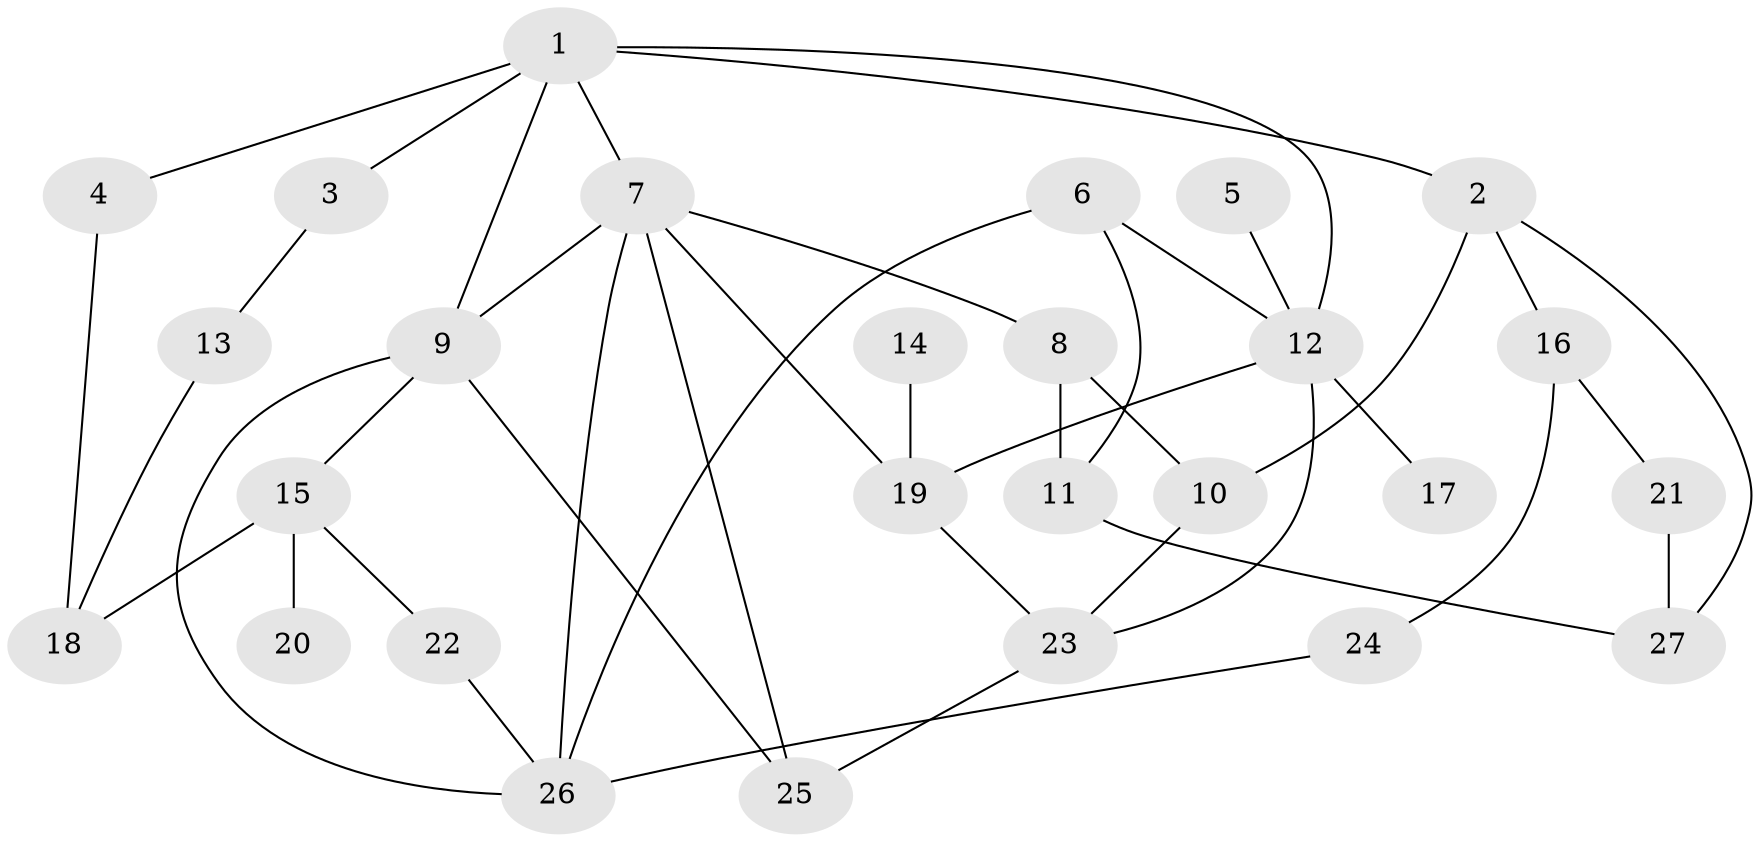 // original degree distribution, {6: 0.018867924528301886, 4: 0.1320754716981132, 7: 0.018867924528301886, 1: 0.20754716981132076, 3: 0.24528301886792453, 2: 0.32075471698113206, 5: 0.05660377358490566}
// Generated by graph-tools (version 1.1) at 2025/01/03/09/25 03:01:05]
// undirected, 27 vertices, 42 edges
graph export_dot {
graph [start="1"]
  node [color=gray90,style=filled];
  1;
  2;
  3;
  4;
  5;
  6;
  7;
  8;
  9;
  10;
  11;
  12;
  13;
  14;
  15;
  16;
  17;
  18;
  19;
  20;
  21;
  22;
  23;
  24;
  25;
  26;
  27;
  1 -- 2 [weight=1.0];
  1 -- 3 [weight=1.0];
  1 -- 4 [weight=1.0];
  1 -- 7 [weight=1.0];
  1 -- 9 [weight=1.0];
  1 -- 12 [weight=1.0];
  2 -- 10 [weight=1.0];
  2 -- 16 [weight=1.0];
  2 -- 27 [weight=1.0];
  3 -- 13 [weight=1.0];
  4 -- 18 [weight=1.0];
  5 -- 12 [weight=1.0];
  6 -- 11 [weight=1.0];
  6 -- 12 [weight=1.0];
  6 -- 26 [weight=1.0];
  7 -- 8 [weight=2.0];
  7 -- 9 [weight=1.0];
  7 -- 19 [weight=1.0];
  7 -- 25 [weight=1.0];
  7 -- 26 [weight=1.0];
  8 -- 10 [weight=1.0];
  8 -- 11 [weight=1.0];
  9 -- 15 [weight=1.0];
  9 -- 25 [weight=1.0];
  9 -- 26 [weight=1.0];
  10 -- 23 [weight=1.0];
  11 -- 27 [weight=1.0];
  12 -- 17 [weight=1.0];
  12 -- 19 [weight=1.0];
  12 -- 23 [weight=1.0];
  13 -- 18 [weight=1.0];
  14 -- 19 [weight=1.0];
  15 -- 18 [weight=2.0];
  15 -- 20 [weight=1.0];
  15 -- 22 [weight=1.0];
  16 -- 21 [weight=1.0];
  16 -- 24 [weight=1.0];
  19 -- 23 [weight=1.0];
  21 -- 27 [weight=1.0];
  22 -- 26 [weight=1.0];
  23 -- 25 [weight=1.0];
  24 -- 26 [weight=1.0];
}

